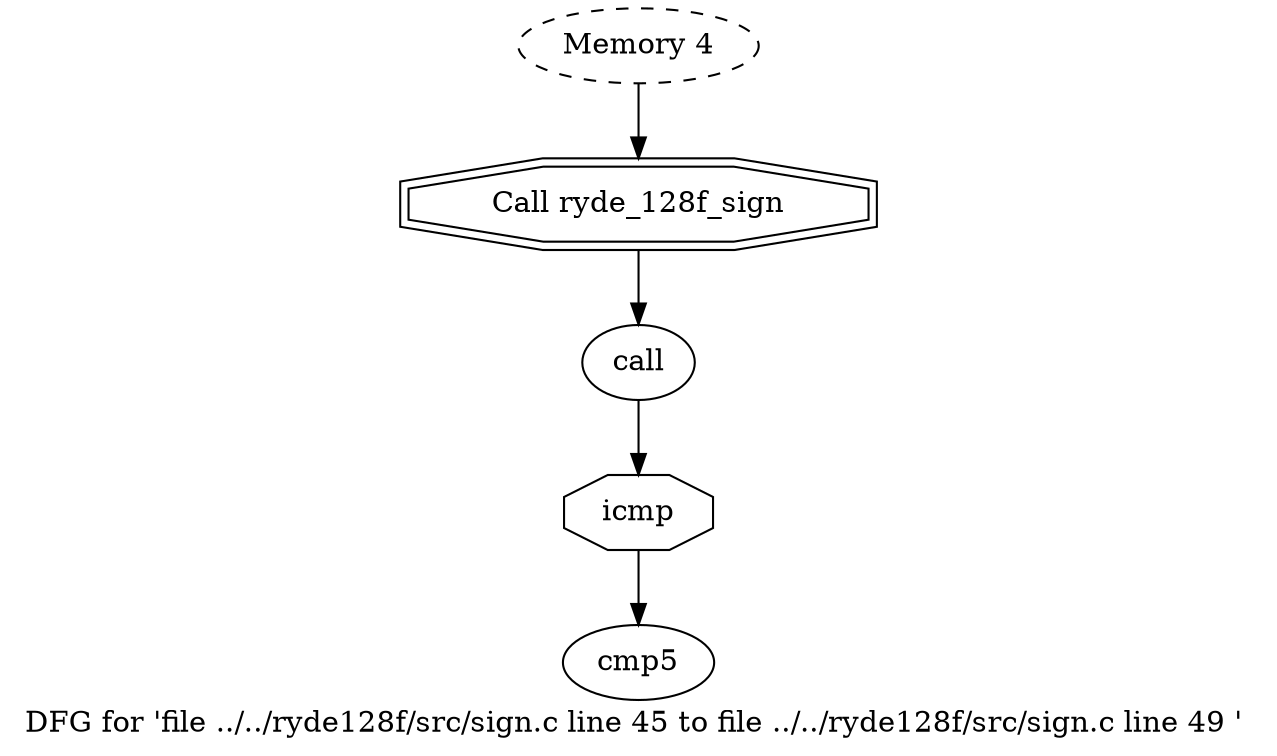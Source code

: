 digraph "DFG for 'file ../../ryde128f/src/sign.c line 45 to file ../../ryde128f/src/sign.c line 49 '  "{
label="DFG for 'file ../../ryde128f/src/sign.c line 45 to file ../../ryde128f/src/sign.c line 49 ' ";
node_142[shape=ellipse,style=solid,label="call"]
node_146[shape=octagon,style=solid,label="icmp"]
"node_142"->"node_146"
node_143[shape=doubleoctagon,style=solid,label="Call ryde_128f_sign"]
"node_143"->"node_142"
node_144[shape=ellipse,style=dashed,label="Memory 4"]
"node_144"->"node_143"
node_145[shape=ellipse,style=solid,label="cmp5"]
"node_146"->"node_145"
}

